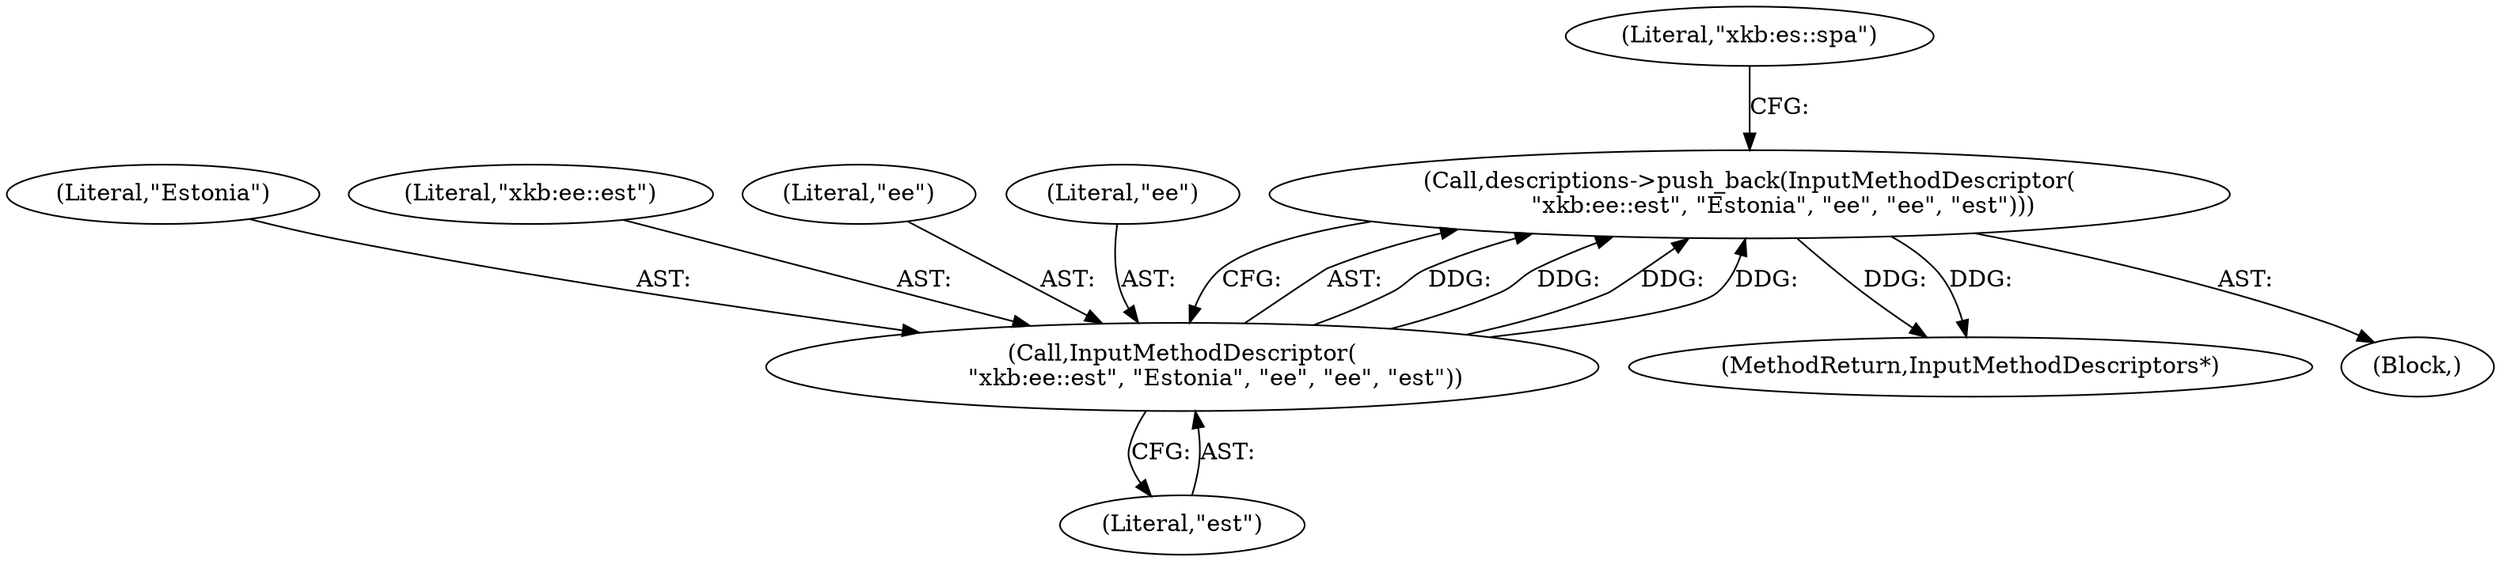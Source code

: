 digraph "1_Chrome_dc7b094a338c6c521f918f478e993f0f74bbea0d_12@del" {
"1000397" [label="(Call,descriptions->push_back(InputMethodDescriptor(\n         \"xkb:ee::est\", \"Estonia\", \"ee\", \"ee\", \"est\")))"];
"1000398" [label="(Call,InputMethodDescriptor(\n         \"xkb:ee::est\", \"Estonia\", \"ee\", \"ee\", \"est\"))"];
"1000400" [label="(Literal,\"Estonia\")"];
"1000581" [label="(MethodReturn,InputMethodDescriptors*)"];
"1000399" [label="(Literal,\"xkb:ee::est\")"];
"1000406" [label="(Literal,\"xkb:es::spa\")"];
"1000401" [label="(Literal,\"ee\")"];
"1000398" [label="(Call,InputMethodDescriptor(\n         \"xkb:ee::est\", \"Estonia\", \"ee\", \"ee\", \"est\"))"];
"1000403" [label="(Literal,\"est\")"];
"1000397" [label="(Call,descriptions->push_back(InputMethodDescriptor(\n         \"xkb:ee::est\", \"Estonia\", \"ee\", \"ee\", \"est\")))"];
"1000402" [label="(Literal,\"ee\")"];
"1000101" [label="(Block,)"];
"1000397" -> "1000101"  [label="AST: "];
"1000397" -> "1000398"  [label="CFG: "];
"1000398" -> "1000397"  [label="AST: "];
"1000406" -> "1000397"  [label="CFG: "];
"1000397" -> "1000581"  [label="DDG: "];
"1000397" -> "1000581"  [label="DDG: "];
"1000398" -> "1000397"  [label="DDG: "];
"1000398" -> "1000397"  [label="DDG: "];
"1000398" -> "1000397"  [label="DDG: "];
"1000398" -> "1000397"  [label="DDG: "];
"1000398" -> "1000403"  [label="CFG: "];
"1000399" -> "1000398"  [label="AST: "];
"1000400" -> "1000398"  [label="AST: "];
"1000401" -> "1000398"  [label="AST: "];
"1000402" -> "1000398"  [label="AST: "];
"1000403" -> "1000398"  [label="AST: "];
}
